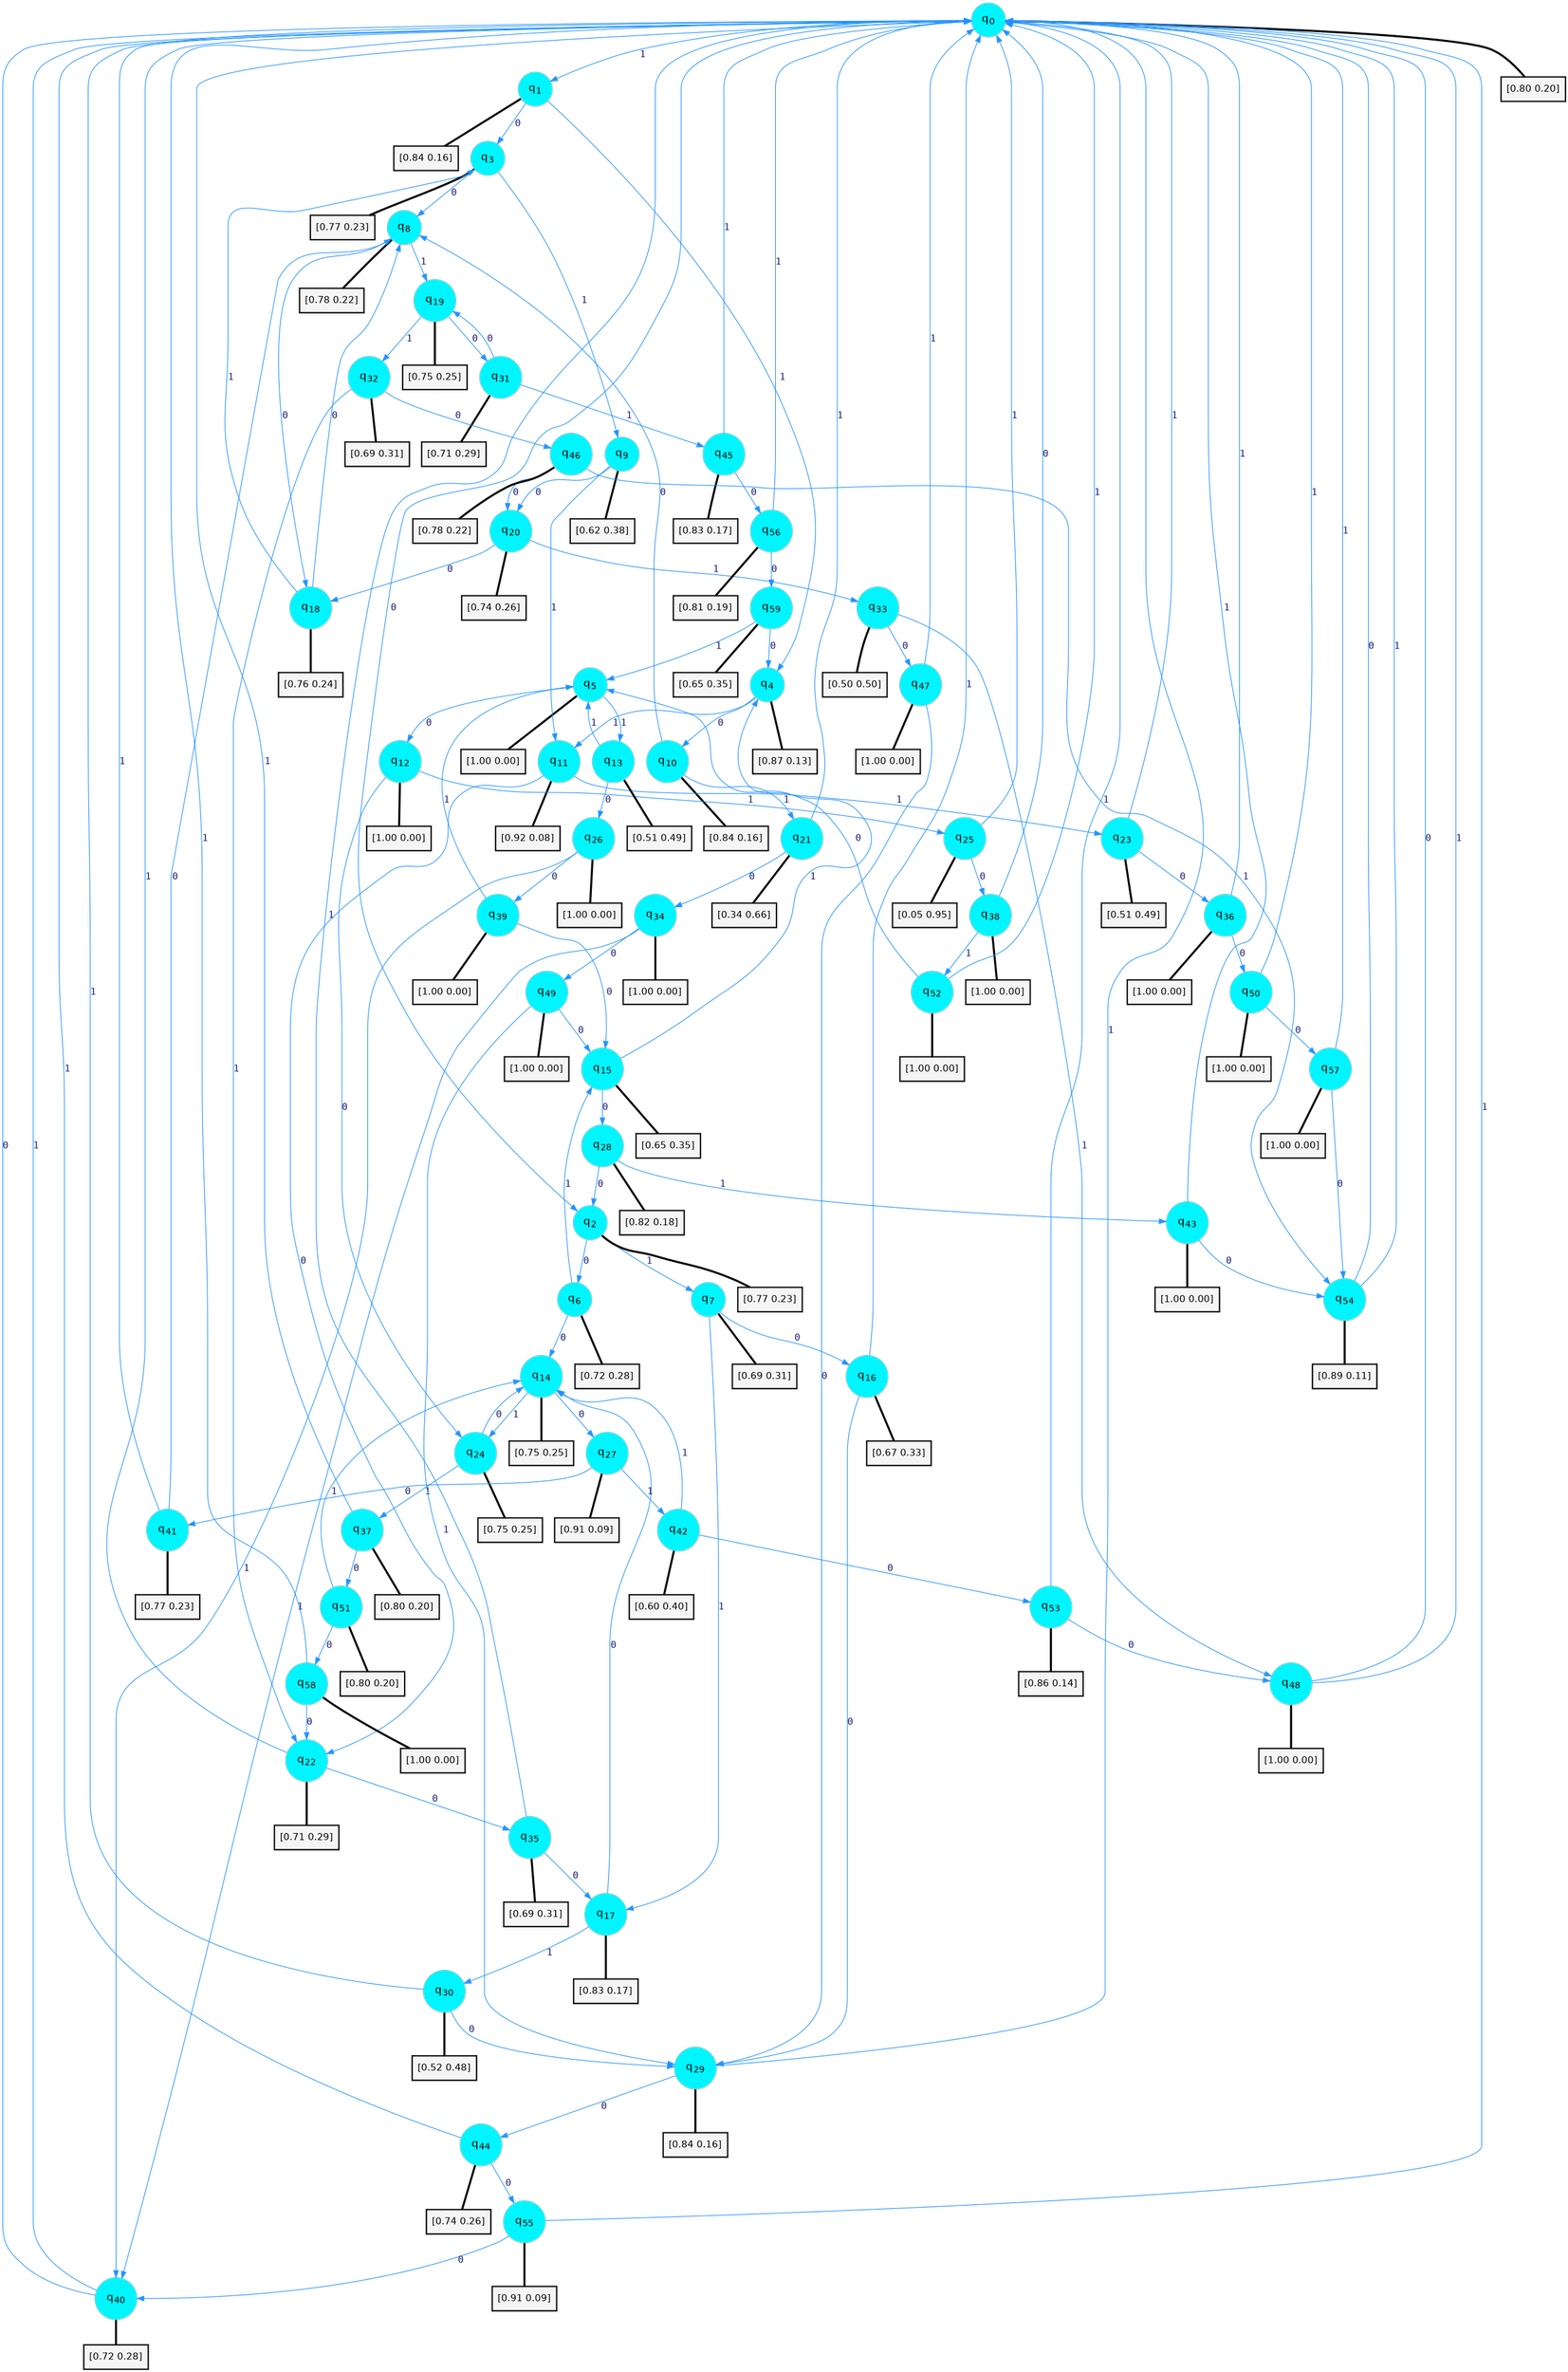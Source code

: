 digraph G {
graph [
bgcolor=transparent, dpi=300, rankdir=TD, size="40,25"];
node [
color=gray, fillcolor=turquoise1, fontcolor=black, fontname=Helvetica, fontsize=16, fontweight=bold, shape=circle, style=filled];
edge [
arrowsize=1, color=dodgerblue1, fontcolor=midnightblue, fontname=courier, fontweight=bold, penwidth=1, style=solid, weight=20];
0[label=<q<SUB>0</SUB>>];
1[label=<q<SUB>1</SUB>>];
2[label=<q<SUB>2</SUB>>];
3[label=<q<SUB>3</SUB>>];
4[label=<q<SUB>4</SUB>>];
5[label=<q<SUB>5</SUB>>];
6[label=<q<SUB>6</SUB>>];
7[label=<q<SUB>7</SUB>>];
8[label=<q<SUB>8</SUB>>];
9[label=<q<SUB>9</SUB>>];
10[label=<q<SUB>10</SUB>>];
11[label=<q<SUB>11</SUB>>];
12[label=<q<SUB>12</SUB>>];
13[label=<q<SUB>13</SUB>>];
14[label=<q<SUB>14</SUB>>];
15[label=<q<SUB>15</SUB>>];
16[label=<q<SUB>16</SUB>>];
17[label=<q<SUB>17</SUB>>];
18[label=<q<SUB>18</SUB>>];
19[label=<q<SUB>19</SUB>>];
20[label=<q<SUB>20</SUB>>];
21[label=<q<SUB>21</SUB>>];
22[label=<q<SUB>22</SUB>>];
23[label=<q<SUB>23</SUB>>];
24[label=<q<SUB>24</SUB>>];
25[label=<q<SUB>25</SUB>>];
26[label=<q<SUB>26</SUB>>];
27[label=<q<SUB>27</SUB>>];
28[label=<q<SUB>28</SUB>>];
29[label=<q<SUB>29</SUB>>];
30[label=<q<SUB>30</SUB>>];
31[label=<q<SUB>31</SUB>>];
32[label=<q<SUB>32</SUB>>];
33[label=<q<SUB>33</SUB>>];
34[label=<q<SUB>34</SUB>>];
35[label=<q<SUB>35</SUB>>];
36[label=<q<SUB>36</SUB>>];
37[label=<q<SUB>37</SUB>>];
38[label=<q<SUB>38</SUB>>];
39[label=<q<SUB>39</SUB>>];
40[label=<q<SUB>40</SUB>>];
41[label=<q<SUB>41</SUB>>];
42[label=<q<SUB>42</SUB>>];
43[label=<q<SUB>43</SUB>>];
44[label=<q<SUB>44</SUB>>];
45[label=<q<SUB>45</SUB>>];
46[label=<q<SUB>46</SUB>>];
47[label=<q<SUB>47</SUB>>];
48[label=<q<SUB>48</SUB>>];
49[label=<q<SUB>49</SUB>>];
50[label=<q<SUB>50</SUB>>];
51[label=<q<SUB>51</SUB>>];
52[label=<q<SUB>52</SUB>>];
53[label=<q<SUB>53</SUB>>];
54[label=<q<SUB>54</SUB>>];
55[label=<q<SUB>55</SUB>>];
56[label=<q<SUB>56</SUB>>];
57[label=<q<SUB>57</SUB>>];
58[label=<q<SUB>58</SUB>>];
59[label=<q<SUB>59</SUB>>];
60[label="[0.80 0.20]", shape=box,fontcolor=black, fontname=Helvetica, fontsize=14, penwidth=2, fillcolor=whitesmoke,color=black];
61[label="[0.84 0.16]", shape=box,fontcolor=black, fontname=Helvetica, fontsize=14, penwidth=2, fillcolor=whitesmoke,color=black];
62[label="[0.77 0.23]", shape=box,fontcolor=black, fontname=Helvetica, fontsize=14, penwidth=2, fillcolor=whitesmoke,color=black];
63[label="[0.77 0.23]", shape=box,fontcolor=black, fontname=Helvetica, fontsize=14, penwidth=2, fillcolor=whitesmoke,color=black];
64[label="[0.87 0.13]", shape=box,fontcolor=black, fontname=Helvetica, fontsize=14, penwidth=2, fillcolor=whitesmoke,color=black];
65[label="[1.00 0.00]", shape=box,fontcolor=black, fontname=Helvetica, fontsize=14, penwidth=2, fillcolor=whitesmoke,color=black];
66[label="[0.72 0.28]", shape=box,fontcolor=black, fontname=Helvetica, fontsize=14, penwidth=2, fillcolor=whitesmoke,color=black];
67[label="[0.69 0.31]", shape=box,fontcolor=black, fontname=Helvetica, fontsize=14, penwidth=2, fillcolor=whitesmoke,color=black];
68[label="[0.78 0.22]", shape=box,fontcolor=black, fontname=Helvetica, fontsize=14, penwidth=2, fillcolor=whitesmoke,color=black];
69[label="[0.62 0.38]", shape=box,fontcolor=black, fontname=Helvetica, fontsize=14, penwidth=2, fillcolor=whitesmoke,color=black];
70[label="[0.84 0.16]", shape=box,fontcolor=black, fontname=Helvetica, fontsize=14, penwidth=2, fillcolor=whitesmoke,color=black];
71[label="[0.92 0.08]", shape=box,fontcolor=black, fontname=Helvetica, fontsize=14, penwidth=2, fillcolor=whitesmoke,color=black];
72[label="[1.00 0.00]", shape=box,fontcolor=black, fontname=Helvetica, fontsize=14, penwidth=2, fillcolor=whitesmoke,color=black];
73[label="[0.51 0.49]", shape=box,fontcolor=black, fontname=Helvetica, fontsize=14, penwidth=2, fillcolor=whitesmoke,color=black];
74[label="[0.75 0.25]", shape=box,fontcolor=black, fontname=Helvetica, fontsize=14, penwidth=2, fillcolor=whitesmoke,color=black];
75[label="[0.65 0.35]", shape=box,fontcolor=black, fontname=Helvetica, fontsize=14, penwidth=2, fillcolor=whitesmoke,color=black];
76[label="[0.67 0.33]", shape=box,fontcolor=black, fontname=Helvetica, fontsize=14, penwidth=2, fillcolor=whitesmoke,color=black];
77[label="[0.83 0.17]", shape=box,fontcolor=black, fontname=Helvetica, fontsize=14, penwidth=2, fillcolor=whitesmoke,color=black];
78[label="[0.76 0.24]", shape=box,fontcolor=black, fontname=Helvetica, fontsize=14, penwidth=2, fillcolor=whitesmoke,color=black];
79[label="[0.75 0.25]", shape=box,fontcolor=black, fontname=Helvetica, fontsize=14, penwidth=2, fillcolor=whitesmoke,color=black];
80[label="[0.74 0.26]", shape=box,fontcolor=black, fontname=Helvetica, fontsize=14, penwidth=2, fillcolor=whitesmoke,color=black];
81[label="[0.34 0.66]", shape=box,fontcolor=black, fontname=Helvetica, fontsize=14, penwidth=2, fillcolor=whitesmoke,color=black];
82[label="[0.71 0.29]", shape=box,fontcolor=black, fontname=Helvetica, fontsize=14, penwidth=2, fillcolor=whitesmoke,color=black];
83[label="[0.51 0.49]", shape=box,fontcolor=black, fontname=Helvetica, fontsize=14, penwidth=2, fillcolor=whitesmoke,color=black];
84[label="[0.75 0.25]", shape=box,fontcolor=black, fontname=Helvetica, fontsize=14, penwidth=2, fillcolor=whitesmoke,color=black];
85[label="[0.05 0.95]", shape=box,fontcolor=black, fontname=Helvetica, fontsize=14, penwidth=2, fillcolor=whitesmoke,color=black];
86[label="[1.00 0.00]", shape=box,fontcolor=black, fontname=Helvetica, fontsize=14, penwidth=2, fillcolor=whitesmoke,color=black];
87[label="[0.91 0.09]", shape=box,fontcolor=black, fontname=Helvetica, fontsize=14, penwidth=2, fillcolor=whitesmoke,color=black];
88[label="[0.82 0.18]", shape=box,fontcolor=black, fontname=Helvetica, fontsize=14, penwidth=2, fillcolor=whitesmoke,color=black];
89[label="[0.84 0.16]", shape=box,fontcolor=black, fontname=Helvetica, fontsize=14, penwidth=2, fillcolor=whitesmoke,color=black];
90[label="[0.52 0.48]", shape=box,fontcolor=black, fontname=Helvetica, fontsize=14, penwidth=2, fillcolor=whitesmoke,color=black];
91[label="[0.71 0.29]", shape=box,fontcolor=black, fontname=Helvetica, fontsize=14, penwidth=2, fillcolor=whitesmoke,color=black];
92[label="[0.69 0.31]", shape=box,fontcolor=black, fontname=Helvetica, fontsize=14, penwidth=2, fillcolor=whitesmoke,color=black];
93[label="[0.50 0.50]", shape=box,fontcolor=black, fontname=Helvetica, fontsize=14, penwidth=2, fillcolor=whitesmoke,color=black];
94[label="[1.00 0.00]", shape=box,fontcolor=black, fontname=Helvetica, fontsize=14, penwidth=2, fillcolor=whitesmoke,color=black];
95[label="[0.69 0.31]", shape=box,fontcolor=black, fontname=Helvetica, fontsize=14, penwidth=2, fillcolor=whitesmoke,color=black];
96[label="[1.00 0.00]", shape=box,fontcolor=black, fontname=Helvetica, fontsize=14, penwidth=2, fillcolor=whitesmoke,color=black];
97[label="[0.80 0.20]", shape=box,fontcolor=black, fontname=Helvetica, fontsize=14, penwidth=2, fillcolor=whitesmoke,color=black];
98[label="[1.00 0.00]", shape=box,fontcolor=black, fontname=Helvetica, fontsize=14, penwidth=2, fillcolor=whitesmoke,color=black];
99[label="[1.00 0.00]", shape=box,fontcolor=black, fontname=Helvetica, fontsize=14, penwidth=2, fillcolor=whitesmoke,color=black];
100[label="[0.72 0.28]", shape=box,fontcolor=black, fontname=Helvetica, fontsize=14, penwidth=2, fillcolor=whitesmoke,color=black];
101[label="[0.77 0.23]", shape=box,fontcolor=black, fontname=Helvetica, fontsize=14, penwidth=2, fillcolor=whitesmoke,color=black];
102[label="[0.60 0.40]", shape=box,fontcolor=black, fontname=Helvetica, fontsize=14, penwidth=2, fillcolor=whitesmoke,color=black];
103[label="[1.00 0.00]", shape=box,fontcolor=black, fontname=Helvetica, fontsize=14, penwidth=2, fillcolor=whitesmoke,color=black];
104[label="[0.74 0.26]", shape=box,fontcolor=black, fontname=Helvetica, fontsize=14, penwidth=2, fillcolor=whitesmoke,color=black];
105[label="[0.83 0.17]", shape=box,fontcolor=black, fontname=Helvetica, fontsize=14, penwidth=2, fillcolor=whitesmoke,color=black];
106[label="[0.78 0.22]", shape=box,fontcolor=black, fontname=Helvetica, fontsize=14, penwidth=2, fillcolor=whitesmoke,color=black];
107[label="[1.00 0.00]", shape=box,fontcolor=black, fontname=Helvetica, fontsize=14, penwidth=2, fillcolor=whitesmoke,color=black];
108[label="[1.00 0.00]", shape=box,fontcolor=black, fontname=Helvetica, fontsize=14, penwidth=2, fillcolor=whitesmoke,color=black];
109[label="[1.00 0.00]", shape=box,fontcolor=black, fontname=Helvetica, fontsize=14, penwidth=2, fillcolor=whitesmoke,color=black];
110[label="[1.00 0.00]", shape=box,fontcolor=black, fontname=Helvetica, fontsize=14, penwidth=2, fillcolor=whitesmoke,color=black];
111[label="[0.80 0.20]", shape=box,fontcolor=black, fontname=Helvetica, fontsize=14, penwidth=2, fillcolor=whitesmoke,color=black];
112[label="[1.00 0.00]", shape=box,fontcolor=black, fontname=Helvetica, fontsize=14, penwidth=2, fillcolor=whitesmoke,color=black];
113[label="[0.86 0.14]", shape=box,fontcolor=black, fontname=Helvetica, fontsize=14, penwidth=2, fillcolor=whitesmoke,color=black];
114[label="[0.89 0.11]", shape=box,fontcolor=black, fontname=Helvetica, fontsize=14, penwidth=2, fillcolor=whitesmoke,color=black];
115[label="[0.91 0.09]", shape=box,fontcolor=black, fontname=Helvetica, fontsize=14, penwidth=2, fillcolor=whitesmoke,color=black];
116[label="[0.81 0.19]", shape=box,fontcolor=black, fontname=Helvetica, fontsize=14, penwidth=2, fillcolor=whitesmoke,color=black];
117[label="[1.00 0.00]", shape=box,fontcolor=black, fontname=Helvetica, fontsize=14, penwidth=2, fillcolor=whitesmoke,color=black];
118[label="[1.00 0.00]", shape=box,fontcolor=black, fontname=Helvetica, fontsize=14, penwidth=2, fillcolor=whitesmoke,color=black];
119[label="[0.65 0.35]", shape=box,fontcolor=black, fontname=Helvetica, fontsize=14, penwidth=2, fillcolor=whitesmoke,color=black];
0->2 [label=0];
0->1 [label=1];
0->60 [arrowhead=none, penwidth=3,color=black];
1->3 [label=0];
1->4 [label=1];
1->61 [arrowhead=none, penwidth=3,color=black];
2->6 [label=0];
2->7 [label=1];
2->62 [arrowhead=none, penwidth=3,color=black];
3->8 [label=0];
3->9 [label=1];
3->63 [arrowhead=none, penwidth=3,color=black];
4->10 [label=0];
4->11 [label=1];
4->64 [arrowhead=none, penwidth=3,color=black];
5->12 [label=0];
5->13 [label=1];
5->65 [arrowhead=none, penwidth=3,color=black];
6->14 [label=0];
6->15 [label=1];
6->66 [arrowhead=none, penwidth=3,color=black];
7->16 [label=0];
7->17 [label=1];
7->67 [arrowhead=none, penwidth=3,color=black];
8->18 [label=0];
8->19 [label=1];
8->68 [arrowhead=none, penwidth=3,color=black];
9->20 [label=0];
9->11 [label=1];
9->69 [arrowhead=none, penwidth=3,color=black];
10->8 [label=0];
10->21 [label=1];
10->70 [arrowhead=none, penwidth=3,color=black];
11->22 [label=0];
11->23 [label=1];
11->71 [arrowhead=none, penwidth=3,color=black];
12->24 [label=0];
12->25 [label=1];
12->72 [arrowhead=none, penwidth=3,color=black];
13->26 [label=0];
13->5 [label=1];
13->73 [arrowhead=none, penwidth=3,color=black];
14->27 [label=0];
14->24 [label=1];
14->74 [arrowhead=none, penwidth=3,color=black];
15->28 [label=0];
15->4 [label=1];
15->75 [arrowhead=none, penwidth=3,color=black];
16->29 [label=0];
16->0 [label=1];
16->76 [arrowhead=none, penwidth=3,color=black];
17->14 [label=0];
17->30 [label=1];
17->77 [arrowhead=none, penwidth=3,color=black];
18->8 [label=0];
18->3 [label=1];
18->78 [arrowhead=none, penwidth=3,color=black];
19->31 [label=0];
19->32 [label=1];
19->79 [arrowhead=none, penwidth=3,color=black];
20->18 [label=0];
20->33 [label=1];
20->80 [arrowhead=none, penwidth=3,color=black];
21->34 [label=0];
21->0 [label=1];
21->81 [arrowhead=none, penwidth=3,color=black];
22->35 [label=0];
22->0 [label=1];
22->82 [arrowhead=none, penwidth=3,color=black];
23->36 [label=0];
23->0 [label=1];
23->83 [arrowhead=none, penwidth=3,color=black];
24->14 [label=0];
24->37 [label=1];
24->84 [arrowhead=none, penwidth=3,color=black];
25->38 [label=0];
25->0 [label=1];
25->85 [arrowhead=none, penwidth=3,color=black];
26->39 [label=0];
26->40 [label=1];
26->86 [arrowhead=none, penwidth=3,color=black];
27->41 [label=0];
27->42 [label=1];
27->87 [arrowhead=none, penwidth=3,color=black];
28->2 [label=0];
28->43 [label=1];
28->88 [arrowhead=none, penwidth=3,color=black];
29->44 [label=0];
29->0 [label=1];
29->89 [arrowhead=none, penwidth=3,color=black];
30->29 [label=0];
30->0 [label=1];
30->90 [arrowhead=none, penwidth=3,color=black];
31->19 [label=0];
31->45 [label=1];
31->91 [arrowhead=none, penwidth=3,color=black];
32->46 [label=0];
32->22 [label=1];
32->92 [arrowhead=none, penwidth=3,color=black];
33->47 [label=0];
33->48 [label=1];
33->93 [arrowhead=none, penwidth=3,color=black];
34->49 [label=0];
34->40 [label=1];
34->94 [arrowhead=none, penwidth=3,color=black];
35->17 [label=0];
35->0 [label=1];
35->95 [arrowhead=none, penwidth=3,color=black];
36->50 [label=0];
36->0 [label=1];
36->96 [arrowhead=none, penwidth=3,color=black];
37->51 [label=0];
37->0 [label=1];
37->97 [arrowhead=none, penwidth=3,color=black];
38->0 [label=0];
38->52 [label=1];
38->98 [arrowhead=none, penwidth=3,color=black];
39->15 [label=0];
39->5 [label=1];
39->99 [arrowhead=none, penwidth=3,color=black];
40->0 [label=0];
40->0 [label=1];
40->100 [arrowhead=none, penwidth=3,color=black];
41->8 [label=0];
41->0 [label=1];
41->101 [arrowhead=none, penwidth=3,color=black];
42->53 [label=0];
42->14 [label=1];
42->102 [arrowhead=none, penwidth=3,color=black];
43->54 [label=0];
43->0 [label=1];
43->103 [arrowhead=none, penwidth=3,color=black];
44->55 [label=0];
44->0 [label=1];
44->104 [arrowhead=none, penwidth=3,color=black];
45->56 [label=0];
45->0 [label=1];
45->105 [arrowhead=none, penwidth=3,color=black];
46->20 [label=0];
46->54 [label=1];
46->106 [arrowhead=none, penwidth=3,color=black];
47->29 [label=0];
47->0 [label=1];
47->107 [arrowhead=none, penwidth=3,color=black];
48->0 [label=0];
48->0 [label=1];
48->108 [arrowhead=none, penwidth=3,color=black];
49->15 [label=0];
49->29 [label=1];
49->109 [arrowhead=none, penwidth=3,color=black];
50->57 [label=0];
50->0 [label=1];
50->110 [arrowhead=none, penwidth=3,color=black];
51->58 [label=0];
51->14 [label=1];
51->111 [arrowhead=none, penwidth=3,color=black];
52->5 [label=0];
52->0 [label=1];
52->112 [arrowhead=none, penwidth=3,color=black];
53->48 [label=0];
53->0 [label=1];
53->113 [arrowhead=none, penwidth=3,color=black];
54->0 [label=0];
54->0 [label=1];
54->114 [arrowhead=none, penwidth=3,color=black];
55->40 [label=0];
55->0 [label=1];
55->115 [arrowhead=none, penwidth=3,color=black];
56->59 [label=0];
56->0 [label=1];
56->116 [arrowhead=none, penwidth=3,color=black];
57->54 [label=0];
57->0 [label=1];
57->117 [arrowhead=none, penwidth=3,color=black];
58->22 [label=0];
58->0 [label=1];
58->118 [arrowhead=none, penwidth=3,color=black];
59->4 [label=0];
59->5 [label=1];
59->119 [arrowhead=none, penwidth=3,color=black];
}
